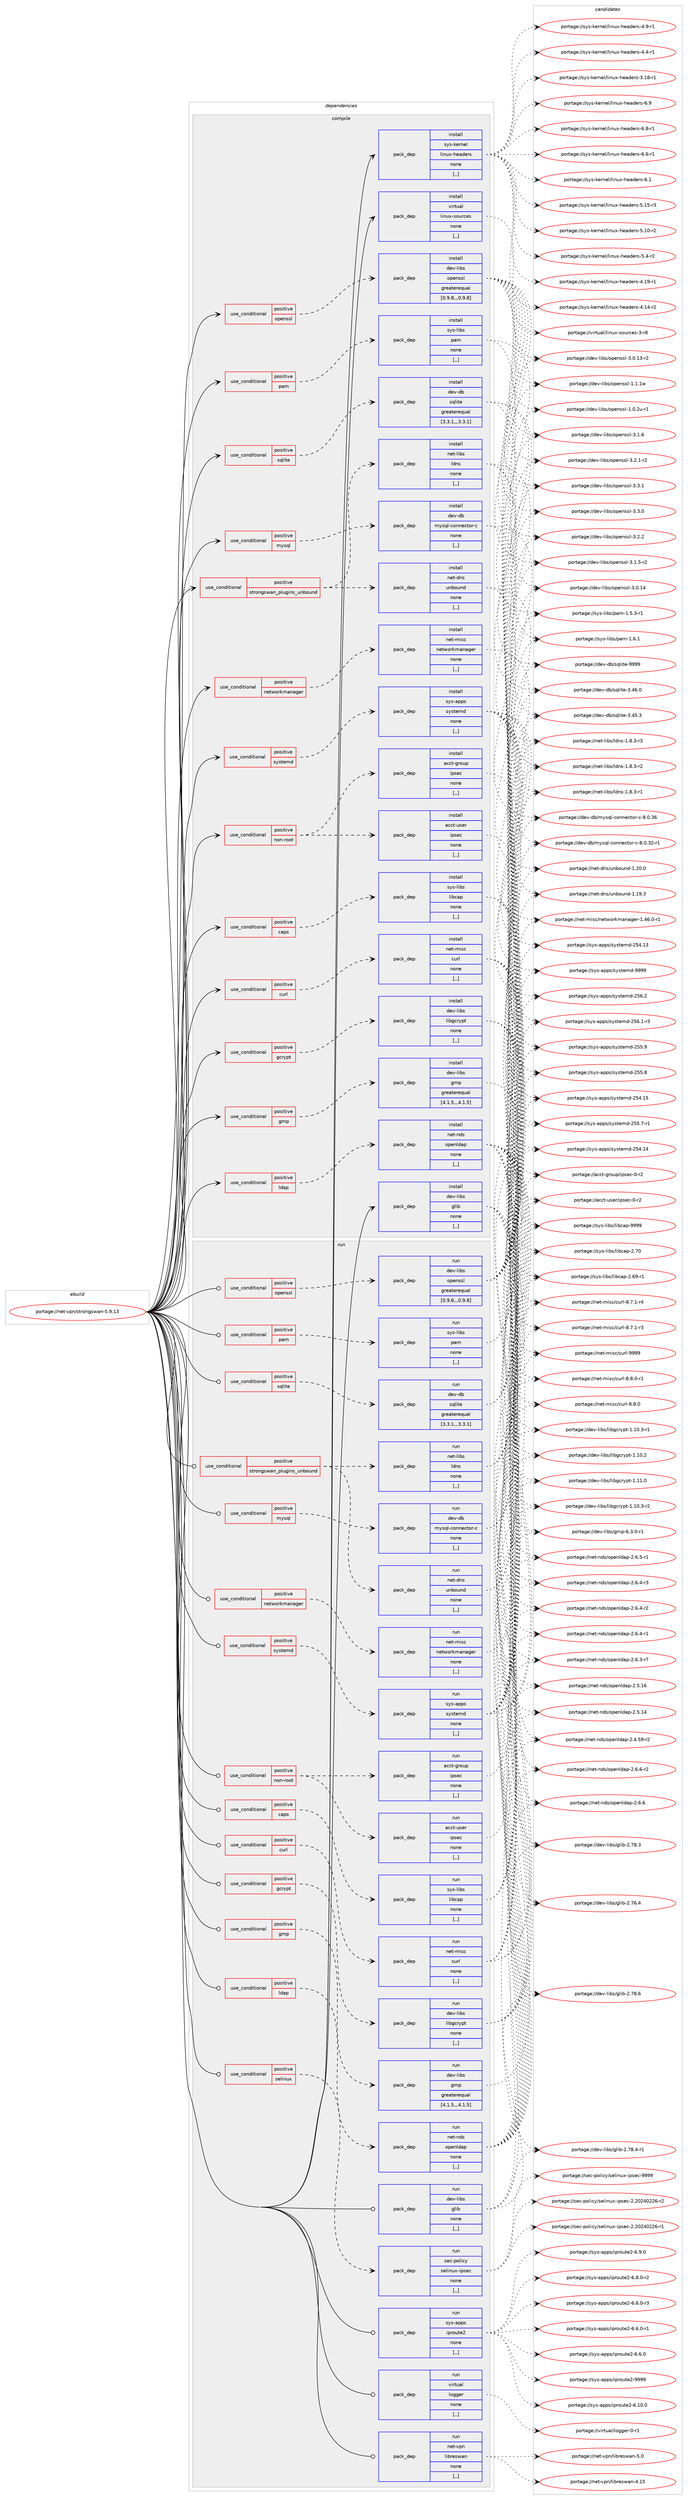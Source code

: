 digraph prolog {

# *************
# Graph options
# *************

newrank=true;
concentrate=true;
compound=true;
graph [rankdir=LR,fontname=Helvetica,fontsize=10,ranksep=1.5];#, ranksep=2.5, nodesep=0.2];
edge  [arrowhead=vee];
node  [fontname=Helvetica,fontsize=10];

# **********
# The ebuild
# **********

subgraph cluster_leftcol {
color=gray;
label=<<i>ebuild</i>>;
id [label="portage://net-vpn/strongswan-5.9.13", color=red, width=4, href="../net-vpn/strongswan-5.9.13.svg"];
}

# ****************
# The dependencies
# ****************

subgraph cluster_midcol {
color=gray;
label=<<i>dependencies</i>>;
subgraph cluster_compile {
fillcolor="#eeeeee";
style=filled;
label=<<i>compile</i>>;
subgraph cond101854 {
dependency385146 [label=<<TABLE BORDER="0" CELLBORDER="1" CELLSPACING="0" CELLPADDING="4"><TR><TD ROWSPAN="3" CELLPADDING="10">use_conditional</TD></TR><TR><TD>positive</TD></TR><TR><TD>caps</TD></TR></TABLE>>, shape=none, color=red];
subgraph pack280501 {
dependency385147 [label=<<TABLE BORDER="0" CELLBORDER="1" CELLSPACING="0" CELLPADDING="4" WIDTH="220"><TR><TD ROWSPAN="6" CELLPADDING="30">pack_dep</TD></TR><TR><TD WIDTH="110">install</TD></TR><TR><TD>sys-libs</TD></TR><TR><TD>libcap</TD></TR><TR><TD>none</TD></TR><TR><TD>[,,]</TD></TR></TABLE>>, shape=none, color=blue];
}
dependency385146:e -> dependency385147:w [weight=20,style="dashed",arrowhead="vee"];
}
id:e -> dependency385146:w [weight=20,style="solid",arrowhead="vee"];
subgraph cond101855 {
dependency385148 [label=<<TABLE BORDER="0" CELLBORDER="1" CELLSPACING="0" CELLPADDING="4"><TR><TD ROWSPAN="3" CELLPADDING="10">use_conditional</TD></TR><TR><TD>positive</TD></TR><TR><TD>curl</TD></TR></TABLE>>, shape=none, color=red];
subgraph pack280502 {
dependency385149 [label=<<TABLE BORDER="0" CELLBORDER="1" CELLSPACING="0" CELLPADDING="4" WIDTH="220"><TR><TD ROWSPAN="6" CELLPADDING="30">pack_dep</TD></TR><TR><TD WIDTH="110">install</TD></TR><TR><TD>net-misc</TD></TR><TR><TD>curl</TD></TR><TR><TD>none</TD></TR><TR><TD>[,,]</TD></TR></TABLE>>, shape=none, color=blue];
}
dependency385148:e -> dependency385149:w [weight=20,style="dashed",arrowhead="vee"];
}
id:e -> dependency385148:w [weight=20,style="solid",arrowhead="vee"];
subgraph cond101856 {
dependency385150 [label=<<TABLE BORDER="0" CELLBORDER="1" CELLSPACING="0" CELLPADDING="4"><TR><TD ROWSPAN="3" CELLPADDING="10">use_conditional</TD></TR><TR><TD>positive</TD></TR><TR><TD>gcrypt</TD></TR></TABLE>>, shape=none, color=red];
subgraph pack280503 {
dependency385151 [label=<<TABLE BORDER="0" CELLBORDER="1" CELLSPACING="0" CELLPADDING="4" WIDTH="220"><TR><TD ROWSPAN="6" CELLPADDING="30">pack_dep</TD></TR><TR><TD WIDTH="110">install</TD></TR><TR><TD>dev-libs</TD></TR><TR><TD>libgcrypt</TD></TR><TR><TD>none</TD></TR><TR><TD>[,,]</TD></TR></TABLE>>, shape=none, color=blue];
}
dependency385150:e -> dependency385151:w [weight=20,style="dashed",arrowhead="vee"];
}
id:e -> dependency385150:w [weight=20,style="solid",arrowhead="vee"];
subgraph cond101857 {
dependency385152 [label=<<TABLE BORDER="0" CELLBORDER="1" CELLSPACING="0" CELLPADDING="4"><TR><TD ROWSPAN="3" CELLPADDING="10">use_conditional</TD></TR><TR><TD>positive</TD></TR><TR><TD>gmp</TD></TR></TABLE>>, shape=none, color=red];
subgraph pack280504 {
dependency385153 [label=<<TABLE BORDER="0" CELLBORDER="1" CELLSPACING="0" CELLPADDING="4" WIDTH="220"><TR><TD ROWSPAN="6" CELLPADDING="30">pack_dep</TD></TR><TR><TD WIDTH="110">install</TD></TR><TR><TD>dev-libs</TD></TR><TR><TD>gmp</TD></TR><TR><TD>greaterequal</TD></TR><TR><TD>[4.1.5,,,4.1.5]</TD></TR></TABLE>>, shape=none, color=blue];
}
dependency385152:e -> dependency385153:w [weight=20,style="dashed",arrowhead="vee"];
}
id:e -> dependency385152:w [weight=20,style="solid",arrowhead="vee"];
subgraph cond101858 {
dependency385154 [label=<<TABLE BORDER="0" CELLBORDER="1" CELLSPACING="0" CELLPADDING="4"><TR><TD ROWSPAN="3" CELLPADDING="10">use_conditional</TD></TR><TR><TD>positive</TD></TR><TR><TD>ldap</TD></TR></TABLE>>, shape=none, color=red];
subgraph pack280505 {
dependency385155 [label=<<TABLE BORDER="0" CELLBORDER="1" CELLSPACING="0" CELLPADDING="4" WIDTH="220"><TR><TD ROWSPAN="6" CELLPADDING="30">pack_dep</TD></TR><TR><TD WIDTH="110">install</TD></TR><TR><TD>net-nds</TD></TR><TR><TD>openldap</TD></TR><TR><TD>none</TD></TR><TR><TD>[,,]</TD></TR></TABLE>>, shape=none, color=blue];
}
dependency385154:e -> dependency385155:w [weight=20,style="dashed",arrowhead="vee"];
}
id:e -> dependency385154:w [weight=20,style="solid",arrowhead="vee"];
subgraph cond101859 {
dependency385156 [label=<<TABLE BORDER="0" CELLBORDER="1" CELLSPACING="0" CELLPADDING="4"><TR><TD ROWSPAN="3" CELLPADDING="10">use_conditional</TD></TR><TR><TD>positive</TD></TR><TR><TD>mysql</TD></TR></TABLE>>, shape=none, color=red];
subgraph pack280506 {
dependency385157 [label=<<TABLE BORDER="0" CELLBORDER="1" CELLSPACING="0" CELLPADDING="4" WIDTH="220"><TR><TD ROWSPAN="6" CELLPADDING="30">pack_dep</TD></TR><TR><TD WIDTH="110">install</TD></TR><TR><TD>dev-db</TD></TR><TR><TD>mysql-connector-c</TD></TR><TR><TD>none</TD></TR><TR><TD>[,,]</TD></TR></TABLE>>, shape=none, color=blue];
}
dependency385156:e -> dependency385157:w [weight=20,style="dashed",arrowhead="vee"];
}
id:e -> dependency385156:w [weight=20,style="solid",arrowhead="vee"];
subgraph cond101860 {
dependency385158 [label=<<TABLE BORDER="0" CELLBORDER="1" CELLSPACING="0" CELLPADDING="4"><TR><TD ROWSPAN="3" CELLPADDING="10">use_conditional</TD></TR><TR><TD>positive</TD></TR><TR><TD>networkmanager</TD></TR></TABLE>>, shape=none, color=red];
subgraph pack280507 {
dependency385159 [label=<<TABLE BORDER="0" CELLBORDER="1" CELLSPACING="0" CELLPADDING="4" WIDTH="220"><TR><TD ROWSPAN="6" CELLPADDING="30">pack_dep</TD></TR><TR><TD WIDTH="110">install</TD></TR><TR><TD>net-misc</TD></TR><TR><TD>networkmanager</TD></TR><TR><TD>none</TD></TR><TR><TD>[,,]</TD></TR></TABLE>>, shape=none, color=blue];
}
dependency385158:e -> dependency385159:w [weight=20,style="dashed",arrowhead="vee"];
}
id:e -> dependency385158:w [weight=20,style="solid",arrowhead="vee"];
subgraph cond101861 {
dependency385160 [label=<<TABLE BORDER="0" CELLBORDER="1" CELLSPACING="0" CELLPADDING="4"><TR><TD ROWSPAN="3" CELLPADDING="10">use_conditional</TD></TR><TR><TD>positive</TD></TR><TR><TD>non-root</TD></TR></TABLE>>, shape=none, color=red];
subgraph pack280508 {
dependency385161 [label=<<TABLE BORDER="0" CELLBORDER="1" CELLSPACING="0" CELLPADDING="4" WIDTH="220"><TR><TD ROWSPAN="6" CELLPADDING="30">pack_dep</TD></TR><TR><TD WIDTH="110">install</TD></TR><TR><TD>acct-user</TD></TR><TR><TD>ipsec</TD></TR><TR><TD>none</TD></TR><TR><TD>[,,]</TD></TR></TABLE>>, shape=none, color=blue];
}
dependency385160:e -> dependency385161:w [weight=20,style="dashed",arrowhead="vee"];
subgraph pack280509 {
dependency385162 [label=<<TABLE BORDER="0" CELLBORDER="1" CELLSPACING="0" CELLPADDING="4" WIDTH="220"><TR><TD ROWSPAN="6" CELLPADDING="30">pack_dep</TD></TR><TR><TD WIDTH="110">install</TD></TR><TR><TD>acct-group</TD></TR><TR><TD>ipsec</TD></TR><TR><TD>none</TD></TR><TR><TD>[,,]</TD></TR></TABLE>>, shape=none, color=blue];
}
dependency385160:e -> dependency385162:w [weight=20,style="dashed",arrowhead="vee"];
}
id:e -> dependency385160:w [weight=20,style="solid",arrowhead="vee"];
subgraph cond101862 {
dependency385163 [label=<<TABLE BORDER="0" CELLBORDER="1" CELLSPACING="0" CELLPADDING="4"><TR><TD ROWSPAN="3" CELLPADDING="10">use_conditional</TD></TR><TR><TD>positive</TD></TR><TR><TD>openssl</TD></TR></TABLE>>, shape=none, color=red];
subgraph pack280510 {
dependency385164 [label=<<TABLE BORDER="0" CELLBORDER="1" CELLSPACING="0" CELLPADDING="4" WIDTH="220"><TR><TD ROWSPAN="6" CELLPADDING="30">pack_dep</TD></TR><TR><TD WIDTH="110">install</TD></TR><TR><TD>dev-libs</TD></TR><TR><TD>openssl</TD></TR><TR><TD>greaterequal</TD></TR><TR><TD>[0.9.8,,,0.9.8]</TD></TR></TABLE>>, shape=none, color=blue];
}
dependency385163:e -> dependency385164:w [weight=20,style="dashed",arrowhead="vee"];
}
id:e -> dependency385163:w [weight=20,style="solid",arrowhead="vee"];
subgraph cond101863 {
dependency385165 [label=<<TABLE BORDER="0" CELLBORDER="1" CELLSPACING="0" CELLPADDING="4"><TR><TD ROWSPAN="3" CELLPADDING="10">use_conditional</TD></TR><TR><TD>positive</TD></TR><TR><TD>pam</TD></TR></TABLE>>, shape=none, color=red];
subgraph pack280511 {
dependency385166 [label=<<TABLE BORDER="0" CELLBORDER="1" CELLSPACING="0" CELLPADDING="4" WIDTH="220"><TR><TD ROWSPAN="6" CELLPADDING="30">pack_dep</TD></TR><TR><TD WIDTH="110">install</TD></TR><TR><TD>sys-libs</TD></TR><TR><TD>pam</TD></TR><TR><TD>none</TD></TR><TR><TD>[,,]</TD></TR></TABLE>>, shape=none, color=blue];
}
dependency385165:e -> dependency385166:w [weight=20,style="dashed",arrowhead="vee"];
}
id:e -> dependency385165:w [weight=20,style="solid",arrowhead="vee"];
subgraph cond101864 {
dependency385167 [label=<<TABLE BORDER="0" CELLBORDER="1" CELLSPACING="0" CELLPADDING="4"><TR><TD ROWSPAN="3" CELLPADDING="10">use_conditional</TD></TR><TR><TD>positive</TD></TR><TR><TD>sqlite</TD></TR></TABLE>>, shape=none, color=red];
subgraph pack280512 {
dependency385168 [label=<<TABLE BORDER="0" CELLBORDER="1" CELLSPACING="0" CELLPADDING="4" WIDTH="220"><TR><TD ROWSPAN="6" CELLPADDING="30">pack_dep</TD></TR><TR><TD WIDTH="110">install</TD></TR><TR><TD>dev-db</TD></TR><TR><TD>sqlite</TD></TR><TR><TD>greaterequal</TD></TR><TR><TD>[3.3.1,,,3.3.1]</TD></TR></TABLE>>, shape=none, color=blue];
}
dependency385167:e -> dependency385168:w [weight=20,style="dashed",arrowhead="vee"];
}
id:e -> dependency385167:w [weight=20,style="solid",arrowhead="vee"];
subgraph cond101865 {
dependency385169 [label=<<TABLE BORDER="0" CELLBORDER="1" CELLSPACING="0" CELLPADDING="4"><TR><TD ROWSPAN="3" CELLPADDING="10">use_conditional</TD></TR><TR><TD>positive</TD></TR><TR><TD>strongswan_plugins_unbound</TD></TR></TABLE>>, shape=none, color=red];
subgraph pack280513 {
dependency385170 [label=<<TABLE BORDER="0" CELLBORDER="1" CELLSPACING="0" CELLPADDING="4" WIDTH="220"><TR><TD ROWSPAN="6" CELLPADDING="30">pack_dep</TD></TR><TR><TD WIDTH="110">install</TD></TR><TR><TD>net-dns</TD></TR><TR><TD>unbound</TD></TR><TR><TD>none</TD></TR><TR><TD>[,,]</TD></TR></TABLE>>, shape=none, color=blue];
}
dependency385169:e -> dependency385170:w [weight=20,style="dashed",arrowhead="vee"];
subgraph pack280514 {
dependency385171 [label=<<TABLE BORDER="0" CELLBORDER="1" CELLSPACING="0" CELLPADDING="4" WIDTH="220"><TR><TD ROWSPAN="6" CELLPADDING="30">pack_dep</TD></TR><TR><TD WIDTH="110">install</TD></TR><TR><TD>net-libs</TD></TR><TR><TD>ldns</TD></TR><TR><TD>none</TD></TR><TR><TD>[,,]</TD></TR></TABLE>>, shape=none, color=blue];
}
dependency385169:e -> dependency385171:w [weight=20,style="dashed",arrowhead="vee"];
}
id:e -> dependency385169:w [weight=20,style="solid",arrowhead="vee"];
subgraph cond101866 {
dependency385172 [label=<<TABLE BORDER="0" CELLBORDER="1" CELLSPACING="0" CELLPADDING="4"><TR><TD ROWSPAN="3" CELLPADDING="10">use_conditional</TD></TR><TR><TD>positive</TD></TR><TR><TD>systemd</TD></TR></TABLE>>, shape=none, color=red];
subgraph pack280515 {
dependency385173 [label=<<TABLE BORDER="0" CELLBORDER="1" CELLSPACING="0" CELLPADDING="4" WIDTH="220"><TR><TD ROWSPAN="6" CELLPADDING="30">pack_dep</TD></TR><TR><TD WIDTH="110">install</TD></TR><TR><TD>sys-apps</TD></TR><TR><TD>systemd</TD></TR><TR><TD>none</TD></TR><TR><TD>[,,]</TD></TR></TABLE>>, shape=none, color=blue];
}
dependency385172:e -> dependency385173:w [weight=20,style="dashed",arrowhead="vee"];
}
id:e -> dependency385172:w [weight=20,style="solid",arrowhead="vee"];
subgraph pack280516 {
dependency385174 [label=<<TABLE BORDER="0" CELLBORDER="1" CELLSPACING="0" CELLPADDING="4" WIDTH="220"><TR><TD ROWSPAN="6" CELLPADDING="30">pack_dep</TD></TR><TR><TD WIDTH="110">install</TD></TR><TR><TD>dev-libs</TD></TR><TR><TD>glib</TD></TR><TR><TD>none</TD></TR><TR><TD>[,,]</TD></TR></TABLE>>, shape=none, color=blue];
}
id:e -> dependency385174:w [weight=20,style="solid",arrowhead="vee"];
subgraph pack280517 {
dependency385175 [label=<<TABLE BORDER="0" CELLBORDER="1" CELLSPACING="0" CELLPADDING="4" WIDTH="220"><TR><TD ROWSPAN="6" CELLPADDING="30">pack_dep</TD></TR><TR><TD WIDTH="110">install</TD></TR><TR><TD>sys-kernel</TD></TR><TR><TD>linux-headers</TD></TR><TR><TD>none</TD></TR><TR><TD>[,,]</TD></TR></TABLE>>, shape=none, color=blue];
}
id:e -> dependency385175:w [weight=20,style="solid",arrowhead="vee"];
subgraph pack280518 {
dependency385176 [label=<<TABLE BORDER="0" CELLBORDER="1" CELLSPACING="0" CELLPADDING="4" WIDTH="220"><TR><TD ROWSPAN="6" CELLPADDING="30">pack_dep</TD></TR><TR><TD WIDTH="110">install</TD></TR><TR><TD>virtual</TD></TR><TR><TD>linux-sources</TD></TR><TR><TD>none</TD></TR><TR><TD>[,,]</TD></TR></TABLE>>, shape=none, color=blue];
}
id:e -> dependency385176:w [weight=20,style="solid",arrowhead="vee"];
}
subgraph cluster_compileandrun {
fillcolor="#eeeeee";
style=filled;
label=<<i>compile and run</i>>;
}
subgraph cluster_run {
fillcolor="#eeeeee";
style=filled;
label=<<i>run</i>>;
subgraph cond101867 {
dependency385177 [label=<<TABLE BORDER="0" CELLBORDER="1" CELLSPACING="0" CELLPADDING="4"><TR><TD ROWSPAN="3" CELLPADDING="10">use_conditional</TD></TR><TR><TD>positive</TD></TR><TR><TD>caps</TD></TR></TABLE>>, shape=none, color=red];
subgraph pack280519 {
dependency385178 [label=<<TABLE BORDER="0" CELLBORDER="1" CELLSPACING="0" CELLPADDING="4" WIDTH="220"><TR><TD ROWSPAN="6" CELLPADDING="30">pack_dep</TD></TR><TR><TD WIDTH="110">run</TD></TR><TR><TD>sys-libs</TD></TR><TR><TD>libcap</TD></TR><TR><TD>none</TD></TR><TR><TD>[,,]</TD></TR></TABLE>>, shape=none, color=blue];
}
dependency385177:e -> dependency385178:w [weight=20,style="dashed",arrowhead="vee"];
}
id:e -> dependency385177:w [weight=20,style="solid",arrowhead="odot"];
subgraph cond101868 {
dependency385179 [label=<<TABLE BORDER="0" CELLBORDER="1" CELLSPACING="0" CELLPADDING="4"><TR><TD ROWSPAN="3" CELLPADDING="10">use_conditional</TD></TR><TR><TD>positive</TD></TR><TR><TD>curl</TD></TR></TABLE>>, shape=none, color=red];
subgraph pack280520 {
dependency385180 [label=<<TABLE BORDER="0" CELLBORDER="1" CELLSPACING="0" CELLPADDING="4" WIDTH="220"><TR><TD ROWSPAN="6" CELLPADDING="30">pack_dep</TD></TR><TR><TD WIDTH="110">run</TD></TR><TR><TD>net-misc</TD></TR><TR><TD>curl</TD></TR><TR><TD>none</TD></TR><TR><TD>[,,]</TD></TR></TABLE>>, shape=none, color=blue];
}
dependency385179:e -> dependency385180:w [weight=20,style="dashed",arrowhead="vee"];
}
id:e -> dependency385179:w [weight=20,style="solid",arrowhead="odot"];
subgraph cond101869 {
dependency385181 [label=<<TABLE BORDER="0" CELLBORDER="1" CELLSPACING="0" CELLPADDING="4"><TR><TD ROWSPAN="3" CELLPADDING="10">use_conditional</TD></TR><TR><TD>positive</TD></TR><TR><TD>gcrypt</TD></TR></TABLE>>, shape=none, color=red];
subgraph pack280521 {
dependency385182 [label=<<TABLE BORDER="0" CELLBORDER="1" CELLSPACING="0" CELLPADDING="4" WIDTH="220"><TR><TD ROWSPAN="6" CELLPADDING="30">pack_dep</TD></TR><TR><TD WIDTH="110">run</TD></TR><TR><TD>dev-libs</TD></TR><TR><TD>libgcrypt</TD></TR><TR><TD>none</TD></TR><TR><TD>[,,]</TD></TR></TABLE>>, shape=none, color=blue];
}
dependency385181:e -> dependency385182:w [weight=20,style="dashed",arrowhead="vee"];
}
id:e -> dependency385181:w [weight=20,style="solid",arrowhead="odot"];
subgraph cond101870 {
dependency385183 [label=<<TABLE BORDER="0" CELLBORDER="1" CELLSPACING="0" CELLPADDING="4"><TR><TD ROWSPAN="3" CELLPADDING="10">use_conditional</TD></TR><TR><TD>positive</TD></TR><TR><TD>gmp</TD></TR></TABLE>>, shape=none, color=red];
subgraph pack280522 {
dependency385184 [label=<<TABLE BORDER="0" CELLBORDER="1" CELLSPACING="0" CELLPADDING="4" WIDTH="220"><TR><TD ROWSPAN="6" CELLPADDING="30">pack_dep</TD></TR><TR><TD WIDTH="110">run</TD></TR><TR><TD>dev-libs</TD></TR><TR><TD>gmp</TD></TR><TR><TD>greaterequal</TD></TR><TR><TD>[4.1.5,,,4.1.5]</TD></TR></TABLE>>, shape=none, color=blue];
}
dependency385183:e -> dependency385184:w [weight=20,style="dashed",arrowhead="vee"];
}
id:e -> dependency385183:w [weight=20,style="solid",arrowhead="odot"];
subgraph cond101871 {
dependency385185 [label=<<TABLE BORDER="0" CELLBORDER="1" CELLSPACING="0" CELLPADDING="4"><TR><TD ROWSPAN="3" CELLPADDING="10">use_conditional</TD></TR><TR><TD>positive</TD></TR><TR><TD>ldap</TD></TR></TABLE>>, shape=none, color=red];
subgraph pack280523 {
dependency385186 [label=<<TABLE BORDER="0" CELLBORDER="1" CELLSPACING="0" CELLPADDING="4" WIDTH="220"><TR><TD ROWSPAN="6" CELLPADDING="30">pack_dep</TD></TR><TR><TD WIDTH="110">run</TD></TR><TR><TD>net-nds</TD></TR><TR><TD>openldap</TD></TR><TR><TD>none</TD></TR><TR><TD>[,,]</TD></TR></TABLE>>, shape=none, color=blue];
}
dependency385185:e -> dependency385186:w [weight=20,style="dashed",arrowhead="vee"];
}
id:e -> dependency385185:w [weight=20,style="solid",arrowhead="odot"];
subgraph cond101872 {
dependency385187 [label=<<TABLE BORDER="0" CELLBORDER="1" CELLSPACING="0" CELLPADDING="4"><TR><TD ROWSPAN="3" CELLPADDING="10">use_conditional</TD></TR><TR><TD>positive</TD></TR><TR><TD>mysql</TD></TR></TABLE>>, shape=none, color=red];
subgraph pack280524 {
dependency385188 [label=<<TABLE BORDER="0" CELLBORDER="1" CELLSPACING="0" CELLPADDING="4" WIDTH="220"><TR><TD ROWSPAN="6" CELLPADDING="30">pack_dep</TD></TR><TR><TD WIDTH="110">run</TD></TR><TR><TD>dev-db</TD></TR><TR><TD>mysql-connector-c</TD></TR><TR><TD>none</TD></TR><TR><TD>[,,]</TD></TR></TABLE>>, shape=none, color=blue];
}
dependency385187:e -> dependency385188:w [weight=20,style="dashed",arrowhead="vee"];
}
id:e -> dependency385187:w [weight=20,style="solid",arrowhead="odot"];
subgraph cond101873 {
dependency385189 [label=<<TABLE BORDER="0" CELLBORDER="1" CELLSPACING="0" CELLPADDING="4"><TR><TD ROWSPAN="3" CELLPADDING="10">use_conditional</TD></TR><TR><TD>positive</TD></TR><TR><TD>networkmanager</TD></TR></TABLE>>, shape=none, color=red];
subgraph pack280525 {
dependency385190 [label=<<TABLE BORDER="0" CELLBORDER="1" CELLSPACING="0" CELLPADDING="4" WIDTH="220"><TR><TD ROWSPAN="6" CELLPADDING="30">pack_dep</TD></TR><TR><TD WIDTH="110">run</TD></TR><TR><TD>net-misc</TD></TR><TR><TD>networkmanager</TD></TR><TR><TD>none</TD></TR><TR><TD>[,,]</TD></TR></TABLE>>, shape=none, color=blue];
}
dependency385189:e -> dependency385190:w [weight=20,style="dashed",arrowhead="vee"];
}
id:e -> dependency385189:w [weight=20,style="solid",arrowhead="odot"];
subgraph cond101874 {
dependency385191 [label=<<TABLE BORDER="0" CELLBORDER="1" CELLSPACING="0" CELLPADDING="4"><TR><TD ROWSPAN="3" CELLPADDING="10">use_conditional</TD></TR><TR><TD>positive</TD></TR><TR><TD>non-root</TD></TR></TABLE>>, shape=none, color=red];
subgraph pack280526 {
dependency385192 [label=<<TABLE BORDER="0" CELLBORDER="1" CELLSPACING="0" CELLPADDING="4" WIDTH="220"><TR><TD ROWSPAN="6" CELLPADDING="30">pack_dep</TD></TR><TR><TD WIDTH="110">run</TD></TR><TR><TD>acct-user</TD></TR><TR><TD>ipsec</TD></TR><TR><TD>none</TD></TR><TR><TD>[,,]</TD></TR></TABLE>>, shape=none, color=blue];
}
dependency385191:e -> dependency385192:w [weight=20,style="dashed",arrowhead="vee"];
subgraph pack280527 {
dependency385193 [label=<<TABLE BORDER="0" CELLBORDER="1" CELLSPACING="0" CELLPADDING="4" WIDTH="220"><TR><TD ROWSPAN="6" CELLPADDING="30">pack_dep</TD></TR><TR><TD WIDTH="110">run</TD></TR><TR><TD>acct-group</TD></TR><TR><TD>ipsec</TD></TR><TR><TD>none</TD></TR><TR><TD>[,,]</TD></TR></TABLE>>, shape=none, color=blue];
}
dependency385191:e -> dependency385193:w [weight=20,style="dashed",arrowhead="vee"];
}
id:e -> dependency385191:w [weight=20,style="solid",arrowhead="odot"];
subgraph cond101875 {
dependency385194 [label=<<TABLE BORDER="0" CELLBORDER="1" CELLSPACING="0" CELLPADDING="4"><TR><TD ROWSPAN="3" CELLPADDING="10">use_conditional</TD></TR><TR><TD>positive</TD></TR><TR><TD>openssl</TD></TR></TABLE>>, shape=none, color=red];
subgraph pack280528 {
dependency385195 [label=<<TABLE BORDER="0" CELLBORDER="1" CELLSPACING="0" CELLPADDING="4" WIDTH="220"><TR><TD ROWSPAN="6" CELLPADDING="30">pack_dep</TD></TR><TR><TD WIDTH="110">run</TD></TR><TR><TD>dev-libs</TD></TR><TR><TD>openssl</TD></TR><TR><TD>greaterequal</TD></TR><TR><TD>[0.9.8,,,0.9.8]</TD></TR></TABLE>>, shape=none, color=blue];
}
dependency385194:e -> dependency385195:w [weight=20,style="dashed",arrowhead="vee"];
}
id:e -> dependency385194:w [weight=20,style="solid",arrowhead="odot"];
subgraph cond101876 {
dependency385196 [label=<<TABLE BORDER="0" CELLBORDER="1" CELLSPACING="0" CELLPADDING="4"><TR><TD ROWSPAN="3" CELLPADDING="10">use_conditional</TD></TR><TR><TD>positive</TD></TR><TR><TD>pam</TD></TR></TABLE>>, shape=none, color=red];
subgraph pack280529 {
dependency385197 [label=<<TABLE BORDER="0" CELLBORDER="1" CELLSPACING="0" CELLPADDING="4" WIDTH="220"><TR><TD ROWSPAN="6" CELLPADDING="30">pack_dep</TD></TR><TR><TD WIDTH="110">run</TD></TR><TR><TD>sys-libs</TD></TR><TR><TD>pam</TD></TR><TR><TD>none</TD></TR><TR><TD>[,,]</TD></TR></TABLE>>, shape=none, color=blue];
}
dependency385196:e -> dependency385197:w [weight=20,style="dashed",arrowhead="vee"];
}
id:e -> dependency385196:w [weight=20,style="solid",arrowhead="odot"];
subgraph cond101877 {
dependency385198 [label=<<TABLE BORDER="0" CELLBORDER="1" CELLSPACING="0" CELLPADDING="4"><TR><TD ROWSPAN="3" CELLPADDING="10">use_conditional</TD></TR><TR><TD>positive</TD></TR><TR><TD>selinux</TD></TR></TABLE>>, shape=none, color=red];
subgraph pack280530 {
dependency385199 [label=<<TABLE BORDER="0" CELLBORDER="1" CELLSPACING="0" CELLPADDING="4" WIDTH="220"><TR><TD ROWSPAN="6" CELLPADDING="30">pack_dep</TD></TR><TR><TD WIDTH="110">run</TD></TR><TR><TD>sec-policy</TD></TR><TR><TD>selinux-ipsec</TD></TR><TR><TD>none</TD></TR><TR><TD>[,,]</TD></TR></TABLE>>, shape=none, color=blue];
}
dependency385198:e -> dependency385199:w [weight=20,style="dashed",arrowhead="vee"];
}
id:e -> dependency385198:w [weight=20,style="solid",arrowhead="odot"];
subgraph cond101878 {
dependency385200 [label=<<TABLE BORDER="0" CELLBORDER="1" CELLSPACING="0" CELLPADDING="4"><TR><TD ROWSPAN="3" CELLPADDING="10">use_conditional</TD></TR><TR><TD>positive</TD></TR><TR><TD>sqlite</TD></TR></TABLE>>, shape=none, color=red];
subgraph pack280531 {
dependency385201 [label=<<TABLE BORDER="0" CELLBORDER="1" CELLSPACING="0" CELLPADDING="4" WIDTH="220"><TR><TD ROWSPAN="6" CELLPADDING="30">pack_dep</TD></TR><TR><TD WIDTH="110">run</TD></TR><TR><TD>dev-db</TD></TR><TR><TD>sqlite</TD></TR><TR><TD>greaterequal</TD></TR><TR><TD>[3.3.1,,,3.3.1]</TD></TR></TABLE>>, shape=none, color=blue];
}
dependency385200:e -> dependency385201:w [weight=20,style="dashed",arrowhead="vee"];
}
id:e -> dependency385200:w [weight=20,style="solid",arrowhead="odot"];
subgraph cond101879 {
dependency385202 [label=<<TABLE BORDER="0" CELLBORDER="1" CELLSPACING="0" CELLPADDING="4"><TR><TD ROWSPAN="3" CELLPADDING="10">use_conditional</TD></TR><TR><TD>positive</TD></TR><TR><TD>strongswan_plugins_unbound</TD></TR></TABLE>>, shape=none, color=red];
subgraph pack280532 {
dependency385203 [label=<<TABLE BORDER="0" CELLBORDER="1" CELLSPACING="0" CELLPADDING="4" WIDTH="220"><TR><TD ROWSPAN="6" CELLPADDING="30">pack_dep</TD></TR><TR><TD WIDTH="110">run</TD></TR><TR><TD>net-dns</TD></TR><TR><TD>unbound</TD></TR><TR><TD>none</TD></TR><TR><TD>[,,]</TD></TR></TABLE>>, shape=none, color=blue];
}
dependency385202:e -> dependency385203:w [weight=20,style="dashed",arrowhead="vee"];
subgraph pack280533 {
dependency385204 [label=<<TABLE BORDER="0" CELLBORDER="1" CELLSPACING="0" CELLPADDING="4" WIDTH="220"><TR><TD ROWSPAN="6" CELLPADDING="30">pack_dep</TD></TR><TR><TD WIDTH="110">run</TD></TR><TR><TD>net-libs</TD></TR><TR><TD>ldns</TD></TR><TR><TD>none</TD></TR><TR><TD>[,,]</TD></TR></TABLE>>, shape=none, color=blue];
}
dependency385202:e -> dependency385204:w [weight=20,style="dashed",arrowhead="vee"];
}
id:e -> dependency385202:w [weight=20,style="solid",arrowhead="odot"];
subgraph cond101880 {
dependency385205 [label=<<TABLE BORDER="0" CELLBORDER="1" CELLSPACING="0" CELLPADDING="4"><TR><TD ROWSPAN="3" CELLPADDING="10">use_conditional</TD></TR><TR><TD>positive</TD></TR><TR><TD>systemd</TD></TR></TABLE>>, shape=none, color=red];
subgraph pack280534 {
dependency385206 [label=<<TABLE BORDER="0" CELLBORDER="1" CELLSPACING="0" CELLPADDING="4" WIDTH="220"><TR><TD ROWSPAN="6" CELLPADDING="30">pack_dep</TD></TR><TR><TD WIDTH="110">run</TD></TR><TR><TD>sys-apps</TD></TR><TR><TD>systemd</TD></TR><TR><TD>none</TD></TR><TR><TD>[,,]</TD></TR></TABLE>>, shape=none, color=blue];
}
dependency385205:e -> dependency385206:w [weight=20,style="dashed",arrowhead="vee"];
}
id:e -> dependency385205:w [weight=20,style="solid",arrowhead="odot"];
subgraph pack280535 {
dependency385207 [label=<<TABLE BORDER="0" CELLBORDER="1" CELLSPACING="0" CELLPADDING="4" WIDTH="220"><TR><TD ROWSPAN="6" CELLPADDING="30">pack_dep</TD></TR><TR><TD WIDTH="110">run</TD></TR><TR><TD>dev-libs</TD></TR><TR><TD>glib</TD></TR><TR><TD>none</TD></TR><TR><TD>[,,]</TD></TR></TABLE>>, shape=none, color=blue];
}
id:e -> dependency385207:w [weight=20,style="solid",arrowhead="odot"];
subgraph pack280536 {
dependency385208 [label=<<TABLE BORDER="0" CELLBORDER="1" CELLSPACING="0" CELLPADDING="4" WIDTH="220"><TR><TD ROWSPAN="6" CELLPADDING="30">pack_dep</TD></TR><TR><TD WIDTH="110">run</TD></TR><TR><TD>sys-apps</TD></TR><TR><TD>iproute2</TD></TR><TR><TD>none</TD></TR><TR><TD>[,,]</TD></TR></TABLE>>, shape=none, color=blue];
}
id:e -> dependency385208:w [weight=20,style="solid",arrowhead="odot"];
subgraph pack280537 {
dependency385209 [label=<<TABLE BORDER="0" CELLBORDER="1" CELLSPACING="0" CELLPADDING="4" WIDTH="220"><TR><TD ROWSPAN="6" CELLPADDING="30">pack_dep</TD></TR><TR><TD WIDTH="110">run</TD></TR><TR><TD>virtual</TD></TR><TR><TD>logger</TD></TR><TR><TD>none</TD></TR><TR><TD>[,,]</TD></TR></TABLE>>, shape=none, color=blue];
}
id:e -> dependency385209:w [weight=20,style="solid",arrowhead="odot"];
subgraph pack280538 {
dependency385210 [label=<<TABLE BORDER="0" CELLBORDER="1" CELLSPACING="0" CELLPADDING="4" WIDTH="220"><TR><TD ROWSPAN="6" CELLPADDING="30">pack_dep</TD></TR><TR><TD WIDTH="110">run</TD></TR><TR><TD>net-vpn</TD></TR><TR><TD>libreswan</TD></TR><TR><TD>none</TD></TR><TR><TD>[,,]</TD></TR></TABLE>>, shape=none, color=blue];
}
id:e -> dependency385210:w [weight=20,style="solid",arrowhead="odot"];
}
}

# **************
# The candidates
# **************

subgraph cluster_choices {
rank=same;
color=gray;
label=<<i>candidates</i>>;

subgraph choice280501 {
color=black;
nodesep=1;
choice1151211154510810598115471081059899971124557575757 [label="portage://sys-libs/libcap-9999", color=red, width=4,href="../sys-libs/libcap-9999.svg"];
choice1151211154510810598115471081059899971124550465548 [label="portage://sys-libs/libcap-2.70", color=red, width=4,href="../sys-libs/libcap-2.70.svg"];
choice11512111545108105981154710810598999711245504654574511449 [label="portage://sys-libs/libcap-2.69-r1", color=red, width=4,href="../sys-libs/libcap-2.69-r1.svg"];
dependency385147:e -> choice1151211154510810598115471081059899971124557575757:w [style=dotted,weight="100"];
dependency385147:e -> choice1151211154510810598115471081059899971124550465548:w [style=dotted,weight="100"];
dependency385147:e -> choice11512111545108105981154710810598999711245504654574511449:w [style=dotted,weight="100"];
}
subgraph choice280502 {
color=black;
nodesep=1;
choice110101116451091051159947991171141084557575757 [label="portage://net-misc/curl-9999", color=red, width=4,href="../net-misc/curl-9999.svg"];
choice110101116451091051159947991171141084556465646484511449 [label="portage://net-misc/curl-8.8.0-r1", color=red, width=4,href="../net-misc/curl-8.8.0-r1.svg"];
choice11010111645109105115994799117114108455646564648 [label="portage://net-misc/curl-8.8.0", color=red, width=4,href="../net-misc/curl-8.8.0.svg"];
choice110101116451091051159947991171141084556465546494511452 [label="portage://net-misc/curl-8.7.1-r4", color=red, width=4,href="../net-misc/curl-8.7.1-r4.svg"];
choice110101116451091051159947991171141084556465546494511451 [label="portage://net-misc/curl-8.7.1-r3", color=red, width=4,href="../net-misc/curl-8.7.1-r3.svg"];
dependency385149:e -> choice110101116451091051159947991171141084557575757:w [style=dotted,weight="100"];
dependency385149:e -> choice110101116451091051159947991171141084556465646484511449:w [style=dotted,weight="100"];
dependency385149:e -> choice11010111645109105115994799117114108455646564648:w [style=dotted,weight="100"];
dependency385149:e -> choice110101116451091051159947991171141084556465546494511452:w [style=dotted,weight="100"];
dependency385149:e -> choice110101116451091051159947991171141084556465546494511451:w [style=dotted,weight="100"];
}
subgraph choice280503 {
color=black;
nodesep=1;
choice100101118451081059811547108105981039911412111211645494649494648 [label="portage://dev-libs/libgcrypt-1.11.0", color=red, width=4,href="../dev-libs/libgcrypt-1.11.0.svg"];
choice1001011184510810598115471081059810399114121112116454946494846514511450 [label="portage://dev-libs/libgcrypt-1.10.3-r2", color=red, width=4,href="../dev-libs/libgcrypt-1.10.3-r2.svg"];
choice1001011184510810598115471081059810399114121112116454946494846514511449 [label="portage://dev-libs/libgcrypt-1.10.3-r1", color=red, width=4,href="../dev-libs/libgcrypt-1.10.3-r1.svg"];
choice100101118451081059811547108105981039911412111211645494649484650 [label="portage://dev-libs/libgcrypt-1.10.2", color=red, width=4,href="../dev-libs/libgcrypt-1.10.2.svg"];
dependency385151:e -> choice100101118451081059811547108105981039911412111211645494649494648:w [style=dotted,weight="100"];
dependency385151:e -> choice1001011184510810598115471081059810399114121112116454946494846514511450:w [style=dotted,weight="100"];
dependency385151:e -> choice1001011184510810598115471081059810399114121112116454946494846514511449:w [style=dotted,weight="100"];
dependency385151:e -> choice100101118451081059811547108105981039911412111211645494649484650:w [style=dotted,weight="100"];
}
subgraph choice280504 {
color=black;
nodesep=1;
choice1001011184510810598115471031091124554465146484511449 [label="portage://dev-libs/gmp-6.3.0-r1", color=red, width=4,href="../dev-libs/gmp-6.3.0-r1.svg"];
dependency385153:e -> choice1001011184510810598115471031091124554465146484511449:w [style=dotted,weight="100"];
}
subgraph choice280505 {
color=black;
nodesep=1;
choice1101011164511010011547111112101110108100971124550465446544511450 [label="portage://net-nds/openldap-2.6.6-r2", color=red, width=4,href="../net-nds/openldap-2.6.6-r2.svg"];
choice110101116451101001154711111210111010810097112455046544654 [label="portage://net-nds/openldap-2.6.6", color=red, width=4,href="../net-nds/openldap-2.6.6.svg"];
choice1101011164511010011547111112101110108100971124550465446534511449 [label="portage://net-nds/openldap-2.6.5-r1", color=red, width=4,href="../net-nds/openldap-2.6.5-r1.svg"];
choice1101011164511010011547111112101110108100971124550465446524511451 [label="portage://net-nds/openldap-2.6.4-r3", color=red, width=4,href="../net-nds/openldap-2.6.4-r3.svg"];
choice1101011164511010011547111112101110108100971124550465446524511450 [label="portage://net-nds/openldap-2.6.4-r2", color=red, width=4,href="../net-nds/openldap-2.6.4-r2.svg"];
choice1101011164511010011547111112101110108100971124550465446524511449 [label="portage://net-nds/openldap-2.6.4-r1", color=red, width=4,href="../net-nds/openldap-2.6.4-r1.svg"];
choice1101011164511010011547111112101110108100971124550465446514511455 [label="portage://net-nds/openldap-2.6.3-r7", color=red, width=4,href="../net-nds/openldap-2.6.3-r7.svg"];
choice11010111645110100115471111121011101081009711245504653464954 [label="portage://net-nds/openldap-2.5.16", color=red, width=4,href="../net-nds/openldap-2.5.16.svg"];
choice11010111645110100115471111121011101081009711245504653464952 [label="portage://net-nds/openldap-2.5.14", color=red, width=4,href="../net-nds/openldap-2.5.14.svg"];
choice110101116451101001154711111210111010810097112455046524653574511450 [label="portage://net-nds/openldap-2.4.59-r2", color=red, width=4,href="../net-nds/openldap-2.4.59-r2.svg"];
dependency385155:e -> choice1101011164511010011547111112101110108100971124550465446544511450:w [style=dotted,weight="100"];
dependency385155:e -> choice110101116451101001154711111210111010810097112455046544654:w [style=dotted,weight="100"];
dependency385155:e -> choice1101011164511010011547111112101110108100971124550465446534511449:w [style=dotted,weight="100"];
dependency385155:e -> choice1101011164511010011547111112101110108100971124550465446524511451:w [style=dotted,weight="100"];
dependency385155:e -> choice1101011164511010011547111112101110108100971124550465446524511450:w [style=dotted,weight="100"];
dependency385155:e -> choice1101011164511010011547111112101110108100971124550465446524511449:w [style=dotted,weight="100"];
dependency385155:e -> choice1101011164511010011547111112101110108100971124550465446514511455:w [style=dotted,weight="100"];
dependency385155:e -> choice11010111645110100115471111121011101081009711245504653464954:w [style=dotted,weight="100"];
dependency385155:e -> choice11010111645110100115471111121011101081009711245504653464952:w [style=dotted,weight="100"];
dependency385155:e -> choice110101116451101001154711111210111010810097112455046524653574511450:w [style=dotted,weight="100"];
}
subgraph choice280506 {
color=black;
nodesep=1;
choice100101118451009847109121115113108459911111011010199116111114459945564648465154 [label="portage://dev-db/mysql-connector-c-8.0.36", color=red, width=4,href="../dev-db/mysql-connector-c-8.0.36.svg"];
choice1001011184510098471091211151131084599111110110101991161111144599455646484651504511449 [label="portage://dev-db/mysql-connector-c-8.0.32-r1", color=red, width=4,href="../dev-db/mysql-connector-c-8.0.32-r1.svg"];
dependency385157:e -> choice100101118451009847109121115113108459911111011010199116111114459945564648465154:w [style=dotted,weight="100"];
dependency385157:e -> choice1001011184510098471091211151131084599111110110101991161111144599455646484651504511449:w [style=dotted,weight="100"];
}
subgraph choice280507 {
color=black;
nodesep=1;
choice1101011164510910511599471101011161191111141071099711097103101114454946525446484511449 [label="portage://net-misc/networkmanager-1.46.0-r1", color=red, width=4,href="../net-misc/networkmanager-1.46.0-r1.svg"];
dependency385159:e -> choice1101011164510910511599471101011161191111141071099711097103101114454946525446484511449:w [style=dotted,weight="100"];
}
subgraph choice280508 {
color=black;
nodesep=1;
choice97999911645117115101114471051121151019945484511450 [label="portage://acct-user/ipsec-0-r2", color=red, width=4,href="../acct-user/ipsec-0-r2.svg"];
dependency385161:e -> choice97999911645117115101114471051121151019945484511450:w [style=dotted,weight="100"];
}
subgraph choice280509 {
color=black;
nodesep=1;
choice97999911645103114111117112471051121151019945484511450 [label="portage://acct-group/ipsec-0-r2", color=red, width=4,href="../acct-group/ipsec-0-r2.svg"];
dependency385162:e -> choice97999911645103114111117112471051121151019945484511450:w [style=dotted,weight="100"];
}
subgraph choice280510 {
color=black;
nodesep=1;
choice100101118451081059811547111112101110115115108455146514649 [label="portage://dev-libs/openssl-3.3.1", color=red, width=4,href="../dev-libs/openssl-3.3.1.svg"];
choice100101118451081059811547111112101110115115108455146514648 [label="portage://dev-libs/openssl-3.3.0", color=red, width=4,href="../dev-libs/openssl-3.3.0.svg"];
choice100101118451081059811547111112101110115115108455146504650 [label="portage://dev-libs/openssl-3.2.2", color=red, width=4,href="../dev-libs/openssl-3.2.2.svg"];
choice1001011184510810598115471111121011101151151084551465046494511450 [label="portage://dev-libs/openssl-3.2.1-r2", color=red, width=4,href="../dev-libs/openssl-3.2.1-r2.svg"];
choice100101118451081059811547111112101110115115108455146494654 [label="portage://dev-libs/openssl-3.1.6", color=red, width=4,href="../dev-libs/openssl-3.1.6.svg"];
choice1001011184510810598115471111121011101151151084551464946534511450 [label="portage://dev-libs/openssl-3.1.5-r2", color=red, width=4,href="../dev-libs/openssl-3.1.5-r2.svg"];
choice10010111845108105981154711111210111011511510845514648464952 [label="portage://dev-libs/openssl-3.0.14", color=red, width=4,href="../dev-libs/openssl-3.0.14.svg"];
choice100101118451081059811547111112101110115115108455146484649514511450 [label="portage://dev-libs/openssl-3.0.13-r2", color=red, width=4,href="../dev-libs/openssl-3.0.13-r2.svg"];
choice100101118451081059811547111112101110115115108454946494649119 [label="portage://dev-libs/openssl-1.1.1w", color=red, width=4,href="../dev-libs/openssl-1.1.1w.svg"];
choice1001011184510810598115471111121011101151151084549464846501174511449 [label="portage://dev-libs/openssl-1.0.2u-r1", color=red, width=4,href="../dev-libs/openssl-1.0.2u-r1.svg"];
dependency385164:e -> choice100101118451081059811547111112101110115115108455146514649:w [style=dotted,weight="100"];
dependency385164:e -> choice100101118451081059811547111112101110115115108455146514648:w [style=dotted,weight="100"];
dependency385164:e -> choice100101118451081059811547111112101110115115108455146504650:w [style=dotted,weight="100"];
dependency385164:e -> choice1001011184510810598115471111121011101151151084551465046494511450:w [style=dotted,weight="100"];
dependency385164:e -> choice100101118451081059811547111112101110115115108455146494654:w [style=dotted,weight="100"];
dependency385164:e -> choice1001011184510810598115471111121011101151151084551464946534511450:w [style=dotted,weight="100"];
dependency385164:e -> choice10010111845108105981154711111210111011511510845514648464952:w [style=dotted,weight="100"];
dependency385164:e -> choice100101118451081059811547111112101110115115108455146484649514511450:w [style=dotted,weight="100"];
dependency385164:e -> choice100101118451081059811547111112101110115115108454946494649119:w [style=dotted,weight="100"];
dependency385164:e -> choice1001011184510810598115471111121011101151151084549464846501174511449:w [style=dotted,weight="100"];
}
subgraph choice280511 {
color=black;
nodesep=1;
choice11512111545108105981154711297109454946544649 [label="portage://sys-libs/pam-1.6.1", color=red, width=4,href="../sys-libs/pam-1.6.1.svg"];
choice115121115451081059811547112971094549465346514511449 [label="portage://sys-libs/pam-1.5.3-r1", color=red, width=4,href="../sys-libs/pam-1.5.3-r1.svg"];
dependency385166:e -> choice11512111545108105981154711297109454946544649:w [style=dotted,weight="100"];
dependency385166:e -> choice115121115451081059811547112971094549465346514511449:w [style=dotted,weight="100"];
}
subgraph choice280512 {
color=black;
nodesep=1;
choice1001011184510098471151131081051161014557575757 [label="portage://dev-db/sqlite-9999", color=red, width=4,href="../dev-db/sqlite-9999.svg"];
choice10010111845100984711511310810511610145514652544648 [label="portage://dev-db/sqlite-3.46.0", color=red, width=4,href="../dev-db/sqlite-3.46.0.svg"];
choice10010111845100984711511310810511610145514652534651 [label="portage://dev-db/sqlite-3.45.3", color=red, width=4,href="../dev-db/sqlite-3.45.3.svg"];
dependency385168:e -> choice1001011184510098471151131081051161014557575757:w [style=dotted,weight="100"];
dependency385168:e -> choice10010111845100984711511310810511610145514652544648:w [style=dotted,weight="100"];
dependency385168:e -> choice10010111845100984711511310810511610145514652534651:w [style=dotted,weight="100"];
}
subgraph choice280513 {
color=black;
nodesep=1;
choice11010111645100110115471171109811111711010045494650484648 [label="portage://net-dns/unbound-1.20.0", color=red, width=4,href="../net-dns/unbound-1.20.0.svg"];
choice11010111645100110115471171109811111711010045494649574651 [label="portage://net-dns/unbound-1.19.3", color=red, width=4,href="../net-dns/unbound-1.19.3.svg"];
dependency385170:e -> choice11010111645100110115471171109811111711010045494650484648:w [style=dotted,weight="100"];
dependency385170:e -> choice11010111645100110115471171109811111711010045494649574651:w [style=dotted,weight="100"];
}
subgraph choice280514 {
color=black;
nodesep=1;
choice1101011164510810598115471081001101154549465646514511451 [label="portage://net-libs/ldns-1.8.3-r3", color=red, width=4,href="../net-libs/ldns-1.8.3-r3.svg"];
choice1101011164510810598115471081001101154549465646514511450 [label="portage://net-libs/ldns-1.8.3-r2", color=red, width=4,href="../net-libs/ldns-1.8.3-r2.svg"];
choice1101011164510810598115471081001101154549465646514511449 [label="portage://net-libs/ldns-1.8.3-r1", color=red, width=4,href="../net-libs/ldns-1.8.3-r1.svg"];
dependency385171:e -> choice1101011164510810598115471081001101154549465646514511451:w [style=dotted,weight="100"];
dependency385171:e -> choice1101011164510810598115471081001101154549465646514511450:w [style=dotted,weight="100"];
dependency385171:e -> choice1101011164510810598115471081001101154549465646514511449:w [style=dotted,weight="100"];
}
subgraph choice280515 {
color=black;
nodesep=1;
choice1151211154597112112115471151211151161011091004557575757 [label="portage://sys-apps/systemd-9999", color=red, width=4,href="../sys-apps/systemd-9999.svg"];
choice115121115459711211211547115121115116101109100455053544650 [label="portage://sys-apps/systemd-256.2", color=red, width=4,href="../sys-apps/systemd-256.2.svg"];
choice1151211154597112112115471151211151161011091004550535446494511451 [label="portage://sys-apps/systemd-256.1-r3", color=red, width=4,href="../sys-apps/systemd-256.1-r3.svg"];
choice115121115459711211211547115121115116101109100455053534657 [label="portage://sys-apps/systemd-255.9", color=red, width=4,href="../sys-apps/systemd-255.9.svg"];
choice115121115459711211211547115121115116101109100455053534656 [label="portage://sys-apps/systemd-255.8", color=red, width=4,href="../sys-apps/systemd-255.8.svg"];
choice1151211154597112112115471151211151161011091004550535346554511449 [label="portage://sys-apps/systemd-255.7-r1", color=red, width=4,href="../sys-apps/systemd-255.7-r1.svg"];
choice11512111545971121121154711512111511610110910045505352464953 [label="portage://sys-apps/systemd-254.15", color=red, width=4,href="../sys-apps/systemd-254.15.svg"];
choice11512111545971121121154711512111511610110910045505352464952 [label="portage://sys-apps/systemd-254.14", color=red, width=4,href="../sys-apps/systemd-254.14.svg"];
choice11512111545971121121154711512111511610110910045505352464951 [label="portage://sys-apps/systemd-254.13", color=red, width=4,href="../sys-apps/systemd-254.13.svg"];
dependency385173:e -> choice1151211154597112112115471151211151161011091004557575757:w [style=dotted,weight="100"];
dependency385173:e -> choice115121115459711211211547115121115116101109100455053544650:w [style=dotted,weight="100"];
dependency385173:e -> choice1151211154597112112115471151211151161011091004550535446494511451:w [style=dotted,weight="100"];
dependency385173:e -> choice115121115459711211211547115121115116101109100455053534657:w [style=dotted,weight="100"];
dependency385173:e -> choice115121115459711211211547115121115116101109100455053534656:w [style=dotted,weight="100"];
dependency385173:e -> choice1151211154597112112115471151211151161011091004550535346554511449:w [style=dotted,weight="100"];
dependency385173:e -> choice11512111545971121121154711512111511610110910045505352464953:w [style=dotted,weight="100"];
dependency385173:e -> choice11512111545971121121154711512111511610110910045505352464952:w [style=dotted,weight="100"];
dependency385173:e -> choice11512111545971121121154711512111511610110910045505352464951:w [style=dotted,weight="100"];
}
subgraph choice280516 {
color=black;
nodesep=1;
choice1001011184510810598115471031081059845504655564654 [label="portage://dev-libs/glib-2.78.6", color=red, width=4,href="../dev-libs/glib-2.78.6.svg"];
choice10010111845108105981154710310810598455046555646524511449 [label="portage://dev-libs/glib-2.78.4-r1", color=red, width=4,href="../dev-libs/glib-2.78.4-r1.svg"];
choice1001011184510810598115471031081059845504655564651 [label="portage://dev-libs/glib-2.78.3", color=red, width=4,href="../dev-libs/glib-2.78.3.svg"];
choice1001011184510810598115471031081059845504655544652 [label="portage://dev-libs/glib-2.76.4", color=red, width=4,href="../dev-libs/glib-2.76.4.svg"];
dependency385174:e -> choice1001011184510810598115471031081059845504655564654:w [style=dotted,weight="100"];
dependency385174:e -> choice10010111845108105981154710310810598455046555646524511449:w [style=dotted,weight="100"];
dependency385174:e -> choice1001011184510810598115471031081059845504655564651:w [style=dotted,weight="100"];
dependency385174:e -> choice1001011184510810598115471031081059845504655544652:w [style=dotted,weight="100"];
}
subgraph choice280517 {
color=black;
nodesep=1;
choice1151211154510710111411010110847108105110117120451041019710010111411545544657 [label="portage://sys-kernel/linux-headers-6.9", color=red, width=4,href="../sys-kernel/linux-headers-6.9.svg"];
choice11512111545107101114110101108471081051101171204510410197100101114115455446564511449 [label="portage://sys-kernel/linux-headers-6.8-r1", color=red, width=4,href="../sys-kernel/linux-headers-6.8-r1.svg"];
choice11512111545107101114110101108471081051101171204510410197100101114115455446544511449 [label="portage://sys-kernel/linux-headers-6.6-r1", color=red, width=4,href="../sys-kernel/linux-headers-6.6-r1.svg"];
choice1151211154510710111411010110847108105110117120451041019710010111411545544649 [label="portage://sys-kernel/linux-headers-6.1", color=red, width=4,href="../sys-kernel/linux-headers-6.1.svg"];
choice1151211154510710111411010110847108105110117120451041019710010111411545534649534511451 [label="portage://sys-kernel/linux-headers-5.15-r3", color=red, width=4,href="../sys-kernel/linux-headers-5.15-r3.svg"];
choice1151211154510710111411010110847108105110117120451041019710010111411545534649484511450 [label="portage://sys-kernel/linux-headers-5.10-r2", color=red, width=4,href="../sys-kernel/linux-headers-5.10-r2.svg"];
choice11512111545107101114110101108471081051101171204510410197100101114115455346524511450 [label="portage://sys-kernel/linux-headers-5.4-r2", color=red, width=4,href="../sys-kernel/linux-headers-5.4-r2.svg"];
choice1151211154510710111411010110847108105110117120451041019710010111411545524649574511449 [label="portage://sys-kernel/linux-headers-4.19-r1", color=red, width=4,href="../sys-kernel/linux-headers-4.19-r1.svg"];
choice1151211154510710111411010110847108105110117120451041019710010111411545524649524511450 [label="portage://sys-kernel/linux-headers-4.14-r2", color=red, width=4,href="../sys-kernel/linux-headers-4.14-r2.svg"];
choice11512111545107101114110101108471081051101171204510410197100101114115455246574511449 [label="portage://sys-kernel/linux-headers-4.9-r1", color=red, width=4,href="../sys-kernel/linux-headers-4.9-r1.svg"];
choice11512111545107101114110101108471081051101171204510410197100101114115455246524511449 [label="portage://sys-kernel/linux-headers-4.4-r1", color=red, width=4,href="../sys-kernel/linux-headers-4.4-r1.svg"];
choice1151211154510710111411010110847108105110117120451041019710010111411545514649564511449 [label="portage://sys-kernel/linux-headers-3.18-r1", color=red, width=4,href="../sys-kernel/linux-headers-3.18-r1.svg"];
dependency385175:e -> choice1151211154510710111411010110847108105110117120451041019710010111411545544657:w [style=dotted,weight="100"];
dependency385175:e -> choice11512111545107101114110101108471081051101171204510410197100101114115455446564511449:w [style=dotted,weight="100"];
dependency385175:e -> choice11512111545107101114110101108471081051101171204510410197100101114115455446544511449:w [style=dotted,weight="100"];
dependency385175:e -> choice1151211154510710111411010110847108105110117120451041019710010111411545544649:w [style=dotted,weight="100"];
dependency385175:e -> choice1151211154510710111411010110847108105110117120451041019710010111411545534649534511451:w [style=dotted,weight="100"];
dependency385175:e -> choice1151211154510710111411010110847108105110117120451041019710010111411545534649484511450:w [style=dotted,weight="100"];
dependency385175:e -> choice11512111545107101114110101108471081051101171204510410197100101114115455346524511450:w [style=dotted,weight="100"];
dependency385175:e -> choice1151211154510710111411010110847108105110117120451041019710010111411545524649574511449:w [style=dotted,weight="100"];
dependency385175:e -> choice1151211154510710111411010110847108105110117120451041019710010111411545524649524511450:w [style=dotted,weight="100"];
dependency385175:e -> choice11512111545107101114110101108471081051101171204510410197100101114115455246574511449:w [style=dotted,weight="100"];
dependency385175:e -> choice11512111545107101114110101108471081051101171204510410197100101114115455246524511449:w [style=dotted,weight="100"];
dependency385175:e -> choice1151211154510710111411010110847108105110117120451041019710010111411545514649564511449:w [style=dotted,weight="100"];
}
subgraph choice280518 {
color=black;
nodesep=1;
choice1181051141161179710847108105110117120451151111171149910111545514511456 [label="portage://virtual/linux-sources-3-r8", color=red, width=4,href="../virtual/linux-sources-3-r8.svg"];
dependency385176:e -> choice1181051141161179710847108105110117120451151111171149910111545514511456:w [style=dotted,weight="100"];
}
subgraph choice280519 {
color=black;
nodesep=1;
choice1151211154510810598115471081059899971124557575757 [label="portage://sys-libs/libcap-9999", color=red, width=4,href="../sys-libs/libcap-9999.svg"];
choice1151211154510810598115471081059899971124550465548 [label="portage://sys-libs/libcap-2.70", color=red, width=4,href="../sys-libs/libcap-2.70.svg"];
choice11512111545108105981154710810598999711245504654574511449 [label="portage://sys-libs/libcap-2.69-r1", color=red, width=4,href="../sys-libs/libcap-2.69-r1.svg"];
dependency385178:e -> choice1151211154510810598115471081059899971124557575757:w [style=dotted,weight="100"];
dependency385178:e -> choice1151211154510810598115471081059899971124550465548:w [style=dotted,weight="100"];
dependency385178:e -> choice11512111545108105981154710810598999711245504654574511449:w [style=dotted,weight="100"];
}
subgraph choice280520 {
color=black;
nodesep=1;
choice110101116451091051159947991171141084557575757 [label="portage://net-misc/curl-9999", color=red, width=4,href="../net-misc/curl-9999.svg"];
choice110101116451091051159947991171141084556465646484511449 [label="portage://net-misc/curl-8.8.0-r1", color=red, width=4,href="../net-misc/curl-8.8.0-r1.svg"];
choice11010111645109105115994799117114108455646564648 [label="portage://net-misc/curl-8.8.0", color=red, width=4,href="../net-misc/curl-8.8.0.svg"];
choice110101116451091051159947991171141084556465546494511452 [label="portage://net-misc/curl-8.7.1-r4", color=red, width=4,href="../net-misc/curl-8.7.1-r4.svg"];
choice110101116451091051159947991171141084556465546494511451 [label="portage://net-misc/curl-8.7.1-r3", color=red, width=4,href="../net-misc/curl-8.7.1-r3.svg"];
dependency385180:e -> choice110101116451091051159947991171141084557575757:w [style=dotted,weight="100"];
dependency385180:e -> choice110101116451091051159947991171141084556465646484511449:w [style=dotted,weight="100"];
dependency385180:e -> choice11010111645109105115994799117114108455646564648:w [style=dotted,weight="100"];
dependency385180:e -> choice110101116451091051159947991171141084556465546494511452:w [style=dotted,weight="100"];
dependency385180:e -> choice110101116451091051159947991171141084556465546494511451:w [style=dotted,weight="100"];
}
subgraph choice280521 {
color=black;
nodesep=1;
choice100101118451081059811547108105981039911412111211645494649494648 [label="portage://dev-libs/libgcrypt-1.11.0", color=red, width=4,href="../dev-libs/libgcrypt-1.11.0.svg"];
choice1001011184510810598115471081059810399114121112116454946494846514511450 [label="portage://dev-libs/libgcrypt-1.10.3-r2", color=red, width=4,href="../dev-libs/libgcrypt-1.10.3-r2.svg"];
choice1001011184510810598115471081059810399114121112116454946494846514511449 [label="portage://dev-libs/libgcrypt-1.10.3-r1", color=red, width=4,href="../dev-libs/libgcrypt-1.10.3-r1.svg"];
choice100101118451081059811547108105981039911412111211645494649484650 [label="portage://dev-libs/libgcrypt-1.10.2", color=red, width=4,href="../dev-libs/libgcrypt-1.10.2.svg"];
dependency385182:e -> choice100101118451081059811547108105981039911412111211645494649494648:w [style=dotted,weight="100"];
dependency385182:e -> choice1001011184510810598115471081059810399114121112116454946494846514511450:w [style=dotted,weight="100"];
dependency385182:e -> choice1001011184510810598115471081059810399114121112116454946494846514511449:w [style=dotted,weight="100"];
dependency385182:e -> choice100101118451081059811547108105981039911412111211645494649484650:w [style=dotted,weight="100"];
}
subgraph choice280522 {
color=black;
nodesep=1;
choice1001011184510810598115471031091124554465146484511449 [label="portage://dev-libs/gmp-6.3.0-r1", color=red, width=4,href="../dev-libs/gmp-6.3.0-r1.svg"];
dependency385184:e -> choice1001011184510810598115471031091124554465146484511449:w [style=dotted,weight="100"];
}
subgraph choice280523 {
color=black;
nodesep=1;
choice1101011164511010011547111112101110108100971124550465446544511450 [label="portage://net-nds/openldap-2.6.6-r2", color=red, width=4,href="../net-nds/openldap-2.6.6-r2.svg"];
choice110101116451101001154711111210111010810097112455046544654 [label="portage://net-nds/openldap-2.6.6", color=red, width=4,href="../net-nds/openldap-2.6.6.svg"];
choice1101011164511010011547111112101110108100971124550465446534511449 [label="portage://net-nds/openldap-2.6.5-r1", color=red, width=4,href="../net-nds/openldap-2.6.5-r1.svg"];
choice1101011164511010011547111112101110108100971124550465446524511451 [label="portage://net-nds/openldap-2.6.4-r3", color=red, width=4,href="../net-nds/openldap-2.6.4-r3.svg"];
choice1101011164511010011547111112101110108100971124550465446524511450 [label="portage://net-nds/openldap-2.6.4-r2", color=red, width=4,href="../net-nds/openldap-2.6.4-r2.svg"];
choice1101011164511010011547111112101110108100971124550465446524511449 [label="portage://net-nds/openldap-2.6.4-r1", color=red, width=4,href="../net-nds/openldap-2.6.4-r1.svg"];
choice1101011164511010011547111112101110108100971124550465446514511455 [label="portage://net-nds/openldap-2.6.3-r7", color=red, width=4,href="../net-nds/openldap-2.6.3-r7.svg"];
choice11010111645110100115471111121011101081009711245504653464954 [label="portage://net-nds/openldap-2.5.16", color=red, width=4,href="../net-nds/openldap-2.5.16.svg"];
choice11010111645110100115471111121011101081009711245504653464952 [label="portage://net-nds/openldap-2.5.14", color=red, width=4,href="../net-nds/openldap-2.5.14.svg"];
choice110101116451101001154711111210111010810097112455046524653574511450 [label="portage://net-nds/openldap-2.4.59-r2", color=red, width=4,href="../net-nds/openldap-2.4.59-r2.svg"];
dependency385186:e -> choice1101011164511010011547111112101110108100971124550465446544511450:w [style=dotted,weight="100"];
dependency385186:e -> choice110101116451101001154711111210111010810097112455046544654:w [style=dotted,weight="100"];
dependency385186:e -> choice1101011164511010011547111112101110108100971124550465446534511449:w [style=dotted,weight="100"];
dependency385186:e -> choice1101011164511010011547111112101110108100971124550465446524511451:w [style=dotted,weight="100"];
dependency385186:e -> choice1101011164511010011547111112101110108100971124550465446524511450:w [style=dotted,weight="100"];
dependency385186:e -> choice1101011164511010011547111112101110108100971124550465446524511449:w [style=dotted,weight="100"];
dependency385186:e -> choice1101011164511010011547111112101110108100971124550465446514511455:w [style=dotted,weight="100"];
dependency385186:e -> choice11010111645110100115471111121011101081009711245504653464954:w [style=dotted,weight="100"];
dependency385186:e -> choice11010111645110100115471111121011101081009711245504653464952:w [style=dotted,weight="100"];
dependency385186:e -> choice110101116451101001154711111210111010810097112455046524653574511450:w [style=dotted,weight="100"];
}
subgraph choice280524 {
color=black;
nodesep=1;
choice100101118451009847109121115113108459911111011010199116111114459945564648465154 [label="portage://dev-db/mysql-connector-c-8.0.36", color=red, width=4,href="../dev-db/mysql-connector-c-8.0.36.svg"];
choice1001011184510098471091211151131084599111110110101991161111144599455646484651504511449 [label="portage://dev-db/mysql-connector-c-8.0.32-r1", color=red, width=4,href="../dev-db/mysql-connector-c-8.0.32-r1.svg"];
dependency385188:e -> choice100101118451009847109121115113108459911111011010199116111114459945564648465154:w [style=dotted,weight="100"];
dependency385188:e -> choice1001011184510098471091211151131084599111110110101991161111144599455646484651504511449:w [style=dotted,weight="100"];
}
subgraph choice280525 {
color=black;
nodesep=1;
choice1101011164510910511599471101011161191111141071099711097103101114454946525446484511449 [label="portage://net-misc/networkmanager-1.46.0-r1", color=red, width=4,href="../net-misc/networkmanager-1.46.0-r1.svg"];
dependency385190:e -> choice1101011164510910511599471101011161191111141071099711097103101114454946525446484511449:w [style=dotted,weight="100"];
}
subgraph choice280526 {
color=black;
nodesep=1;
choice97999911645117115101114471051121151019945484511450 [label="portage://acct-user/ipsec-0-r2", color=red, width=4,href="../acct-user/ipsec-0-r2.svg"];
dependency385192:e -> choice97999911645117115101114471051121151019945484511450:w [style=dotted,weight="100"];
}
subgraph choice280527 {
color=black;
nodesep=1;
choice97999911645103114111117112471051121151019945484511450 [label="portage://acct-group/ipsec-0-r2", color=red, width=4,href="../acct-group/ipsec-0-r2.svg"];
dependency385193:e -> choice97999911645103114111117112471051121151019945484511450:w [style=dotted,weight="100"];
}
subgraph choice280528 {
color=black;
nodesep=1;
choice100101118451081059811547111112101110115115108455146514649 [label="portage://dev-libs/openssl-3.3.1", color=red, width=4,href="../dev-libs/openssl-3.3.1.svg"];
choice100101118451081059811547111112101110115115108455146514648 [label="portage://dev-libs/openssl-3.3.0", color=red, width=4,href="../dev-libs/openssl-3.3.0.svg"];
choice100101118451081059811547111112101110115115108455146504650 [label="portage://dev-libs/openssl-3.2.2", color=red, width=4,href="../dev-libs/openssl-3.2.2.svg"];
choice1001011184510810598115471111121011101151151084551465046494511450 [label="portage://dev-libs/openssl-3.2.1-r2", color=red, width=4,href="../dev-libs/openssl-3.2.1-r2.svg"];
choice100101118451081059811547111112101110115115108455146494654 [label="portage://dev-libs/openssl-3.1.6", color=red, width=4,href="../dev-libs/openssl-3.1.6.svg"];
choice1001011184510810598115471111121011101151151084551464946534511450 [label="portage://dev-libs/openssl-3.1.5-r2", color=red, width=4,href="../dev-libs/openssl-3.1.5-r2.svg"];
choice10010111845108105981154711111210111011511510845514648464952 [label="portage://dev-libs/openssl-3.0.14", color=red, width=4,href="../dev-libs/openssl-3.0.14.svg"];
choice100101118451081059811547111112101110115115108455146484649514511450 [label="portage://dev-libs/openssl-3.0.13-r2", color=red, width=4,href="../dev-libs/openssl-3.0.13-r2.svg"];
choice100101118451081059811547111112101110115115108454946494649119 [label="portage://dev-libs/openssl-1.1.1w", color=red, width=4,href="../dev-libs/openssl-1.1.1w.svg"];
choice1001011184510810598115471111121011101151151084549464846501174511449 [label="portage://dev-libs/openssl-1.0.2u-r1", color=red, width=4,href="../dev-libs/openssl-1.0.2u-r1.svg"];
dependency385195:e -> choice100101118451081059811547111112101110115115108455146514649:w [style=dotted,weight="100"];
dependency385195:e -> choice100101118451081059811547111112101110115115108455146514648:w [style=dotted,weight="100"];
dependency385195:e -> choice100101118451081059811547111112101110115115108455146504650:w [style=dotted,weight="100"];
dependency385195:e -> choice1001011184510810598115471111121011101151151084551465046494511450:w [style=dotted,weight="100"];
dependency385195:e -> choice100101118451081059811547111112101110115115108455146494654:w [style=dotted,weight="100"];
dependency385195:e -> choice1001011184510810598115471111121011101151151084551464946534511450:w [style=dotted,weight="100"];
dependency385195:e -> choice10010111845108105981154711111210111011511510845514648464952:w [style=dotted,weight="100"];
dependency385195:e -> choice100101118451081059811547111112101110115115108455146484649514511450:w [style=dotted,weight="100"];
dependency385195:e -> choice100101118451081059811547111112101110115115108454946494649119:w [style=dotted,weight="100"];
dependency385195:e -> choice1001011184510810598115471111121011101151151084549464846501174511449:w [style=dotted,weight="100"];
}
subgraph choice280529 {
color=black;
nodesep=1;
choice11512111545108105981154711297109454946544649 [label="portage://sys-libs/pam-1.6.1", color=red, width=4,href="../sys-libs/pam-1.6.1.svg"];
choice115121115451081059811547112971094549465346514511449 [label="portage://sys-libs/pam-1.5.3-r1", color=red, width=4,href="../sys-libs/pam-1.5.3-r1.svg"];
dependency385197:e -> choice11512111545108105981154711297109454946544649:w [style=dotted,weight="100"];
dependency385197:e -> choice115121115451081059811547112971094549465346514511449:w [style=dotted,weight="100"];
}
subgraph choice280530 {
color=black;
nodesep=1;
choice1151019945112111108105991214711510110810511011712045105112115101994557575757 [label="portage://sec-policy/selinux-ipsec-9999", color=red, width=4,href="../sec-policy/selinux-ipsec-9999.svg"];
choice11510199451121111081059912147115101108105110117120451051121151019945504650485052485050544511450 [label="portage://sec-policy/selinux-ipsec-2.20240226-r2", color=red, width=4,href="../sec-policy/selinux-ipsec-2.20240226-r2.svg"];
choice11510199451121111081059912147115101108105110117120451051121151019945504650485052485050544511449 [label="portage://sec-policy/selinux-ipsec-2.20240226-r1", color=red, width=4,href="../sec-policy/selinux-ipsec-2.20240226-r1.svg"];
dependency385199:e -> choice1151019945112111108105991214711510110810511011712045105112115101994557575757:w [style=dotted,weight="100"];
dependency385199:e -> choice11510199451121111081059912147115101108105110117120451051121151019945504650485052485050544511450:w [style=dotted,weight="100"];
dependency385199:e -> choice11510199451121111081059912147115101108105110117120451051121151019945504650485052485050544511449:w [style=dotted,weight="100"];
}
subgraph choice280531 {
color=black;
nodesep=1;
choice1001011184510098471151131081051161014557575757 [label="portage://dev-db/sqlite-9999", color=red, width=4,href="../dev-db/sqlite-9999.svg"];
choice10010111845100984711511310810511610145514652544648 [label="portage://dev-db/sqlite-3.46.0", color=red, width=4,href="../dev-db/sqlite-3.46.0.svg"];
choice10010111845100984711511310810511610145514652534651 [label="portage://dev-db/sqlite-3.45.3", color=red, width=4,href="../dev-db/sqlite-3.45.3.svg"];
dependency385201:e -> choice1001011184510098471151131081051161014557575757:w [style=dotted,weight="100"];
dependency385201:e -> choice10010111845100984711511310810511610145514652544648:w [style=dotted,weight="100"];
dependency385201:e -> choice10010111845100984711511310810511610145514652534651:w [style=dotted,weight="100"];
}
subgraph choice280532 {
color=black;
nodesep=1;
choice11010111645100110115471171109811111711010045494650484648 [label="portage://net-dns/unbound-1.20.0", color=red, width=4,href="../net-dns/unbound-1.20.0.svg"];
choice11010111645100110115471171109811111711010045494649574651 [label="portage://net-dns/unbound-1.19.3", color=red, width=4,href="../net-dns/unbound-1.19.3.svg"];
dependency385203:e -> choice11010111645100110115471171109811111711010045494650484648:w [style=dotted,weight="100"];
dependency385203:e -> choice11010111645100110115471171109811111711010045494649574651:w [style=dotted,weight="100"];
}
subgraph choice280533 {
color=black;
nodesep=1;
choice1101011164510810598115471081001101154549465646514511451 [label="portage://net-libs/ldns-1.8.3-r3", color=red, width=4,href="../net-libs/ldns-1.8.3-r3.svg"];
choice1101011164510810598115471081001101154549465646514511450 [label="portage://net-libs/ldns-1.8.3-r2", color=red, width=4,href="../net-libs/ldns-1.8.3-r2.svg"];
choice1101011164510810598115471081001101154549465646514511449 [label="portage://net-libs/ldns-1.8.3-r1", color=red, width=4,href="../net-libs/ldns-1.8.3-r1.svg"];
dependency385204:e -> choice1101011164510810598115471081001101154549465646514511451:w [style=dotted,weight="100"];
dependency385204:e -> choice1101011164510810598115471081001101154549465646514511450:w [style=dotted,weight="100"];
dependency385204:e -> choice1101011164510810598115471081001101154549465646514511449:w [style=dotted,weight="100"];
}
subgraph choice280534 {
color=black;
nodesep=1;
choice1151211154597112112115471151211151161011091004557575757 [label="portage://sys-apps/systemd-9999", color=red, width=4,href="../sys-apps/systemd-9999.svg"];
choice115121115459711211211547115121115116101109100455053544650 [label="portage://sys-apps/systemd-256.2", color=red, width=4,href="../sys-apps/systemd-256.2.svg"];
choice1151211154597112112115471151211151161011091004550535446494511451 [label="portage://sys-apps/systemd-256.1-r3", color=red, width=4,href="../sys-apps/systemd-256.1-r3.svg"];
choice115121115459711211211547115121115116101109100455053534657 [label="portage://sys-apps/systemd-255.9", color=red, width=4,href="../sys-apps/systemd-255.9.svg"];
choice115121115459711211211547115121115116101109100455053534656 [label="portage://sys-apps/systemd-255.8", color=red, width=4,href="../sys-apps/systemd-255.8.svg"];
choice1151211154597112112115471151211151161011091004550535346554511449 [label="portage://sys-apps/systemd-255.7-r1", color=red, width=4,href="../sys-apps/systemd-255.7-r1.svg"];
choice11512111545971121121154711512111511610110910045505352464953 [label="portage://sys-apps/systemd-254.15", color=red, width=4,href="../sys-apps/systemd-254.15.svg"];
choice11512111545971121121154711512111511610110910045505352464952 [label="portage://sys-apps/systemd-254.14", color=red, width=4,href="../sys-apps/systemd-254.14.svg"];
choice11512111545971121121154711512111511610110910045505352464951 [label="portage://sys-apps/systemd-254.13", color=red, width=4,href="../sys-apps/systemd-254.13.svg"];
dependency385206:e -> choice1151211154597112112115471151211151161011091004557575757:w [style=dotted,weight="100"];
dependency385206:e -> choice115121115459711211211547115121115116101109100455053544650:w [style=dotted,weight="100"];
dependency385206:e -> choice1151211154597112112115471151211151161011091004550535446494511451:w [style=dotted,weight="100"];
dependency385206:e -> choice115121115459711211211547115121115116101109100455053534657:w [style=dotted,weight="100"];
dependency385206:e -> choice115121115459711211211547115121115116101109100455053534656:w [style=dotted,weight="100"];
dependency385206:e -> choice1151211154597112112115471151211151161011091004550535346554511449:w [style=dotted,weight="100"];
dependency385206:e -> choice11512111545971121121154711512111511610110910045505352464953:w [style=dotted,weight="100"];
dependency385206:e -> choice11512111545971121121154711512111511610110910045505352464952:w [style=dotted,weight="100"];
dependency385206:e -> choice11512111545971121121154711512111511610110910045505352464951:w [style=dotted,weight="100"];
}
subgraph choice280535 {
color=black;
nodesep=1;
choice1001011184510810598115471031081059845504655564654 [label="portage://dev-libs/glib-2.78.6", color=red, width=4,href="../dev-libs/glib-2.78.6.svg"];
choice10010111845108105981154710310810598455046555646524511449 [label="portage://dev-libs/glib-2.78.4-r1", color=red, width=4,href="../dev-libs/glib-2.78.4-r1.svg"];
choice1001011184510810598115471031081059845504655564651 [label="portage://dev-libs/glib-2.78.3", color=red, width=4,href="../dev-libs/glib-2.78.3.svg"];
choice1001011184510810598115471031081059845504655544652 [label="portage://dev-libs/glib-2.76.4", color=red, width=4,href="../dev-libs/glib-2.76.4.svg"];
dependency385207:e -> choice1001011184510810598115471031081059845504655564654:w [style=dotted,weight="100"];
dependency385207:e -> choice10010111845108105981154710310810598455046555646524511449:w [style=dotted,weight="100"];
dependency385207:e -> choice1001011184510810598115471031081059845504655564651:w [style=dotted,weight="100"];
dependency385207:e -> choice1001011184510810598115471031081059845504655544652:w [style=dotted,weight="100"];
}
subgraph choice280536 {
color=black;
nodesep=1;
choice115121115459711211211547105112114111117116101504557575757 [label="portage://sys-apps/iproute2-9999", color=red, width=4,href="../sys-apps/iproute2-9999.svg"];
choice1151211154597112112115471051121141111171161015045544649484648 [label="portage://sys-apps/iproute2-6.10.0", color=red, width=4,href="../sys-apps/iproute2-6.10.0.svg"];
choice11512111545971121121154710511211411111711610150455446574648 [label="portage://sys-apps/iproute2-6.9.0", color=red, width=4,href="../sys-apps/iproute2-6.9.0.svg"];
choice115121115459711211211547105112114111117116101504554465646484511450 [label="portage://sys-apps/iproute2-6.8.0-r2", color=red, width=4,href="../sys-apps/iproute2-6.8.0-r2.svg"];
choice115121115459711211211547105112114111117116101504554465446484511451 [label="portage://sys-apps/iproute2-6.6.0-r3", color=red, width=4,href="../sys-apps/iproute2-6.6.0-r3.svg"];
choice115121115459711211211547105112114111117116101504554465446484511449 [label="portage://sys-apps/iproute2-6.6.0-r1", color=red, width=4,href="../sys-apps/iproute2-6.6.0-r1.svg"];
choice11512111545971121121154710511211411111711610150455446544648 [label="portage://sys-apps/iproute2-6.6.0", color=red, width=4,href="../sys-apps/iproute2-6.6.0.svg"];
dependency385208:e -> choice115121115459711211211547105112114111117116101504557575757:w [style=dotted,weight="100"];
dependency385208:e -> choice1151211154597112112115471051121141111171161015045544649484648:w [style=dotted,weight="100"];
dependency385208:e -> choice11512111545971121121154710511211411111711610150455446574648:w [style=dotted,weight="100"];
dependency385208:e -> choice115121115459711211211547105112114111117116101504554465646484511450:w [style=dotted,weight="100"];
dependency385208:e -> choice115121115459711211211547105112114111117116101504554465446484511451:w [style=dotted,weight="100"];
dependency385208:e -> choice115121115459711211211547105112114111117116101504554465446484511449:w [style=dotted,weight="100"];
dependency385208:e -> choice11512111545971121121154710511211411111711610150455446544648:w [style=dotted,weight="100"];
}
subgraph choice280537 {
color=black;
nodesep=1;
choice118105114116117971084710811110310310111445484511449 [label="portage://virtual/logger-0-r1", color=red, width=4,href="../virtual/logger-0-r1.svg"];
dependency385209:e -> choice118105114116117971084710811110310310111445484511449:w [style=dotted,weight="100"];
}
subgraph choice280538 {
color=black;
nodesep=1;
choice1101011164511811211047108105981141011151199711045534648 [label="portage://net-vpn/libreswan-5.0", color=red, width=4,href="../net-vpn/libreswan-5.0.svg"];
choice110101116451181121104710810598114101115119971104552464953 [label="portage://net-vpn/libreswan-4.15", color=red, width=4,href="../net-vpn/libreswan-4.15.svg"];
dependency385210:e -> choice1101011164511811211047108105981141011151199711045534648:w [style=dotted,weight="100"];
dependency385210:e -> choice110101116451181121104710810598114101115119971104552464953:w [style=dotted,weight="100"];
}
}

}
